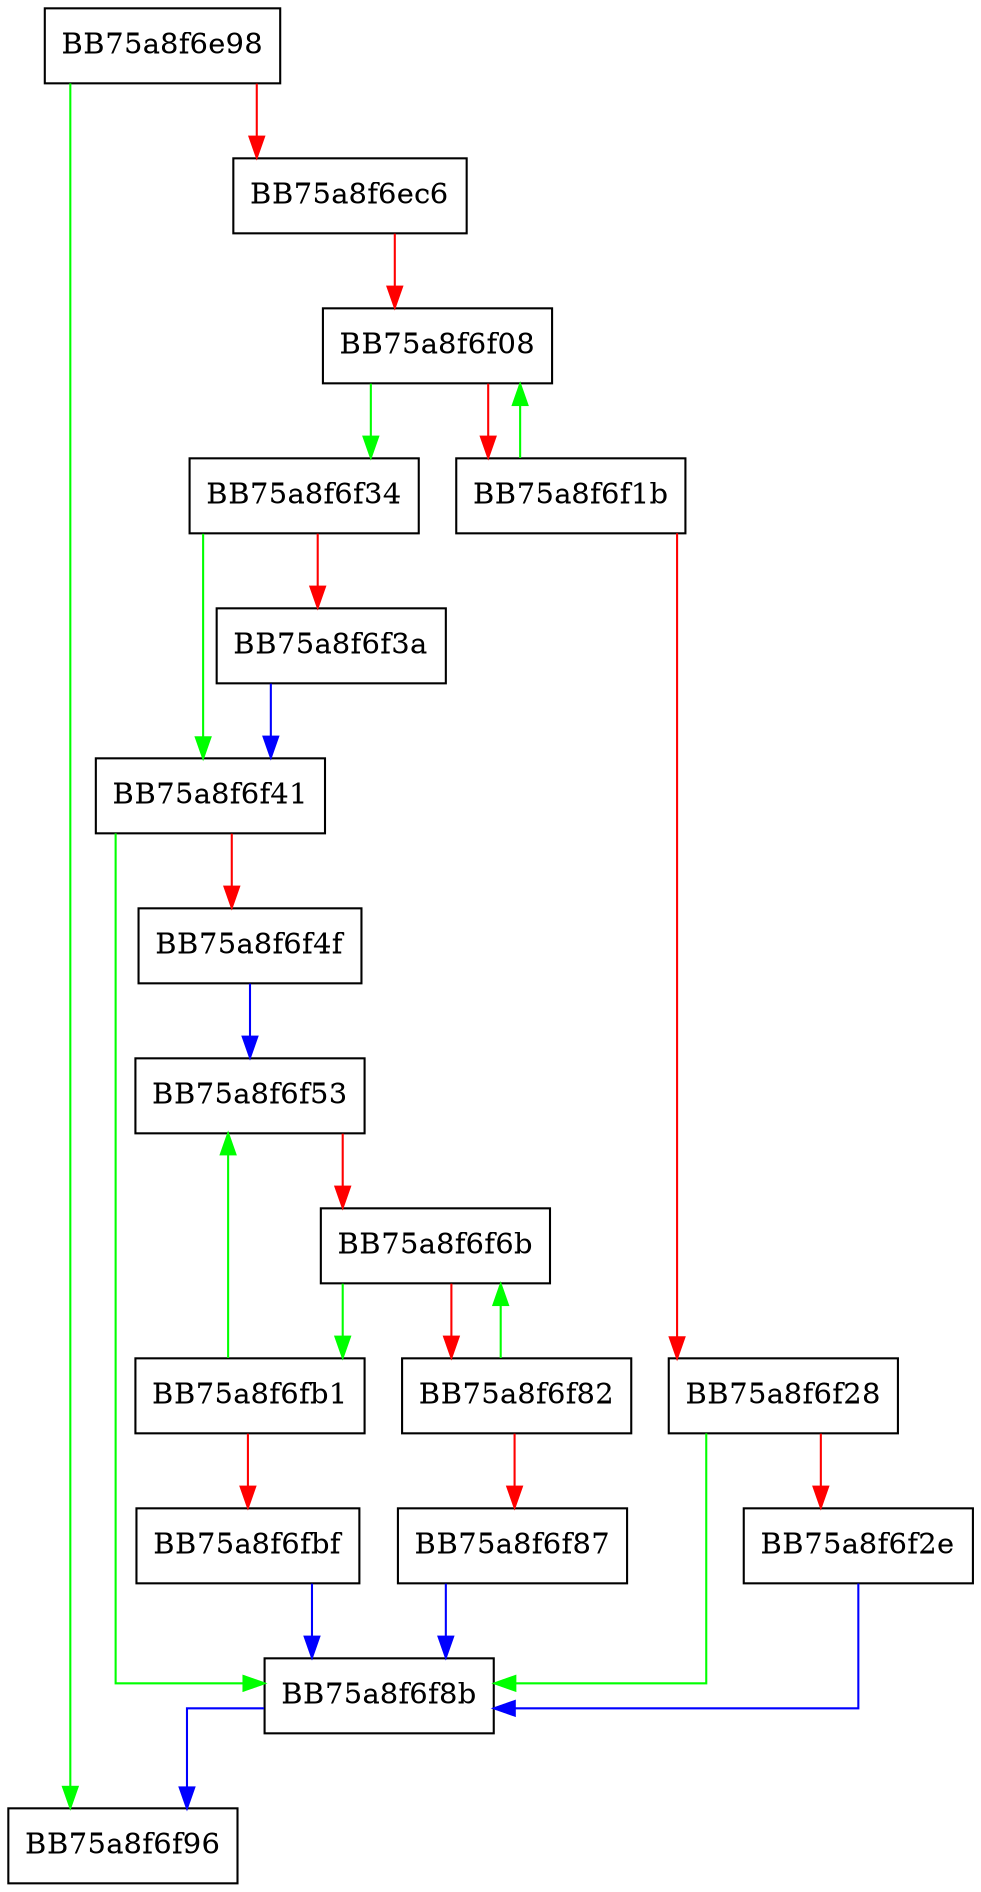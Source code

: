 digraph _Unchecked_erase {
  node [shape="box"];
  graph [splines=ortho];
  BB75a8f6e98 -> BB75a8f6f96 [color="green"];
  BB75a8f6e98 -> BB75a8f6ec6 [color="red"];
  BB75a8f6ec6 -> BB75a8f6f08 [color="red"];
  BB75a8f6f08 -> BB75a8f6f34 [color="green"];
  BB75a8f6f08 -> BB75a8f6f1b [color="red"];
  BB75a8f6f1b -> BB75a8f6f08 [color="green"];
  BB75a8f6f1b -> BB75a8f6f28 [color="red"];
  BB75a8f6f28 -> BB75a8f6f8b [color="green"];
  BB75a8f6f28 -> BB75a8f6f2e [color="red"];
  BB75a8f6f2e -> BB75a8f6f8b [color="blue"];
  BB75a8f6f34 -> BB75a8f6f41 [color="green"];
  BB75a8f6f34 -> BB75a8f6f3a [color="red"];
  BB75a8f6f3a -> BB75a8f6f41 [color="blue"];
  BB75a8f6f41 -> BB75a8f6f8b [color="green"];
  BB75a8f6f41 -> BB75a8f6f4f [color="red"];
  BB75a8f6f4f -> BB75a8f6f53 [color="blue"];
  BB75a8f6f53 -> BB75a8f6f6b [color="red"];
  BB75a8f6f6b -> BB75a8f6fb1 [color="green"];
  BB75a8f6f6b -> BB75a8f6f82 [color="red"];
  BB75a8f6f82 -> BB75a8f6f6b [color="green"];
  BB75a8f6f82 -> BB75a8f6f87 [color="red"];
  BB75a8f6f87 -> BB75a8f6f8b [color="blue"];
  BB75a8f6f8b -> BB75a8f6f96 [color="blue"];
  BB75a8f6fb1 -> BB75a8f6f53 [color="green"];
  BB75a8f6fb1 -> BB75a8f6fbf [color="red"];
  BB75a8f6fbf -> BB75a8f6f8b [color="blue"];
}